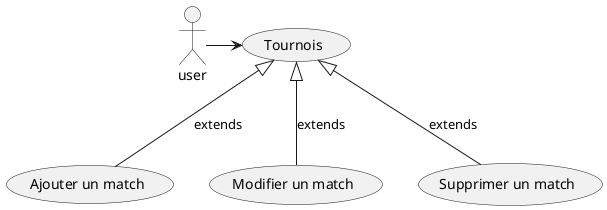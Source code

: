 @startuml diagramme de class
hide footbox
skinparam shadowing false
actor user as u 
usecase Tournois as t
usecase "Ajouter un match" as a
usecase "Modifier un match" as m
usecase "Supprimer un match" as s 
u -> t
t <|-- m : extends
t <|-- s : extends
t <|-- a : extends

@enduml